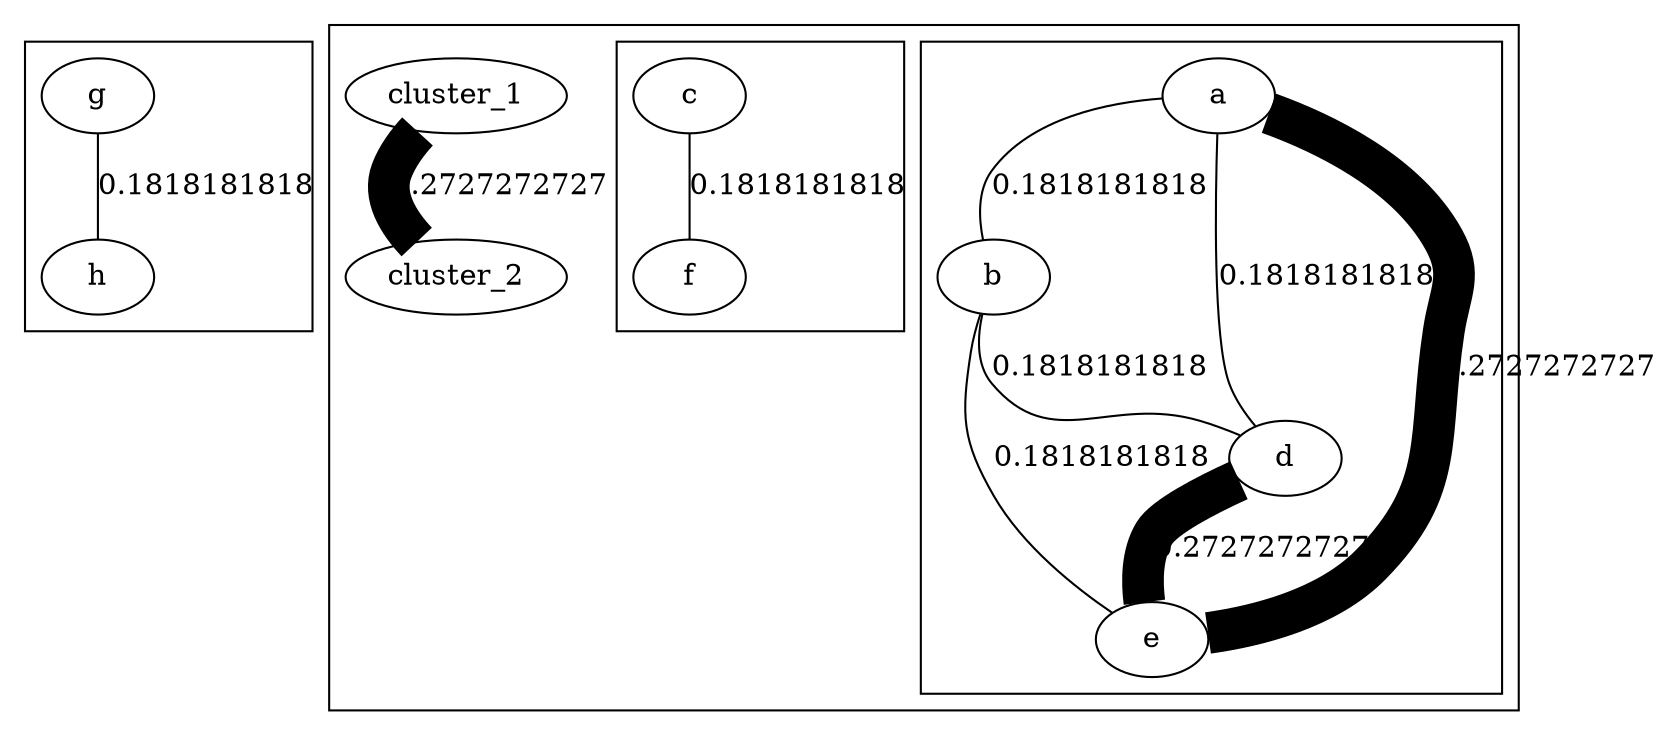 digraph G {
  edge [dir=none]
  subgraph cluster_3 {
n_11 [label="g" style="setlinewidth(1)" ]
n_12 [label="h" style="setlinewidth(1)" ]
n_11 -> n_12 [label="0.1818181818" style="setlinewidth(1)" ]
  }
  subgraph cluster_4 {
cluster_1 []
cluster_2 []
cluster_1 -> cluster_2 [label="0.2727272727" style="setlinewidth(20)" ]
    subgraph cluster_1 {
n_5 [label="a" style="setlinewidth(1)" ]
n_6 [label="b" style="setlinewidth(1)" ]
n_8 [label="d" style="setlinewidth(1)" ]
n_9 [label="e" style="setlinewidth(1)" ]
n_5 -> n_6 [label="0.1818181818" style="setlinewidth(1)" ]
n_5 -> n_8 [label="0.1818181818" style="setlinewidth(1)" ]
n_6 -> n_8 [label="0.1818181818" style="setlinewidth(1)" ]
n_5 -> n_9 [label="0.2727272727" style="setlinewidth(20)" ]
n_6 -> n_9 [label="0.1818181818" style="setlinewidth(1)" ]
n_8 -> n_9 [label="0.2727272727" style="setlinewidth(20)" ]
    }
    subgraph cluster_2 {
n_7 [label="c" style="setlinewidth(1)" ]
n_10 [label="f" style="setlinewidth(1)" ]
n_7 -> n_10 [label="0.1818181818" style="setlinewidth(1)" ]
    }
  }
}
